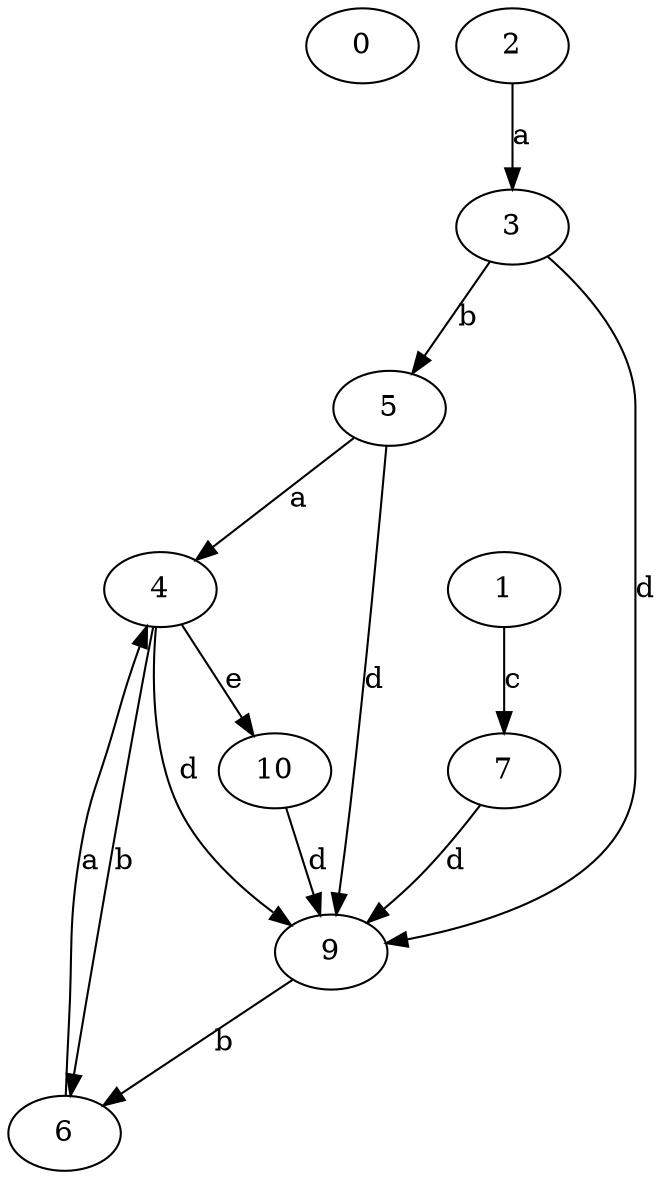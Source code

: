 strict digraph  {
0;
3;
1;
4;
5;
6;
7;
9;
2;
10;
3 -> 5  [label=b];
3 -> 9  [label=d];
1 -> 7  [label=c];
4 -> 6  [label=b];
4 -> 9  [label=d];
4 -> 10  [label=e];
5 -> 4  [label=a];
5 -> 9  [label=d];
6 -> 4  [label=a];
7 -> 9  [label=d];
9 -> 6  [label=b];
2 -> 3  [label=a];
10 -> 9  [label=d];
}
